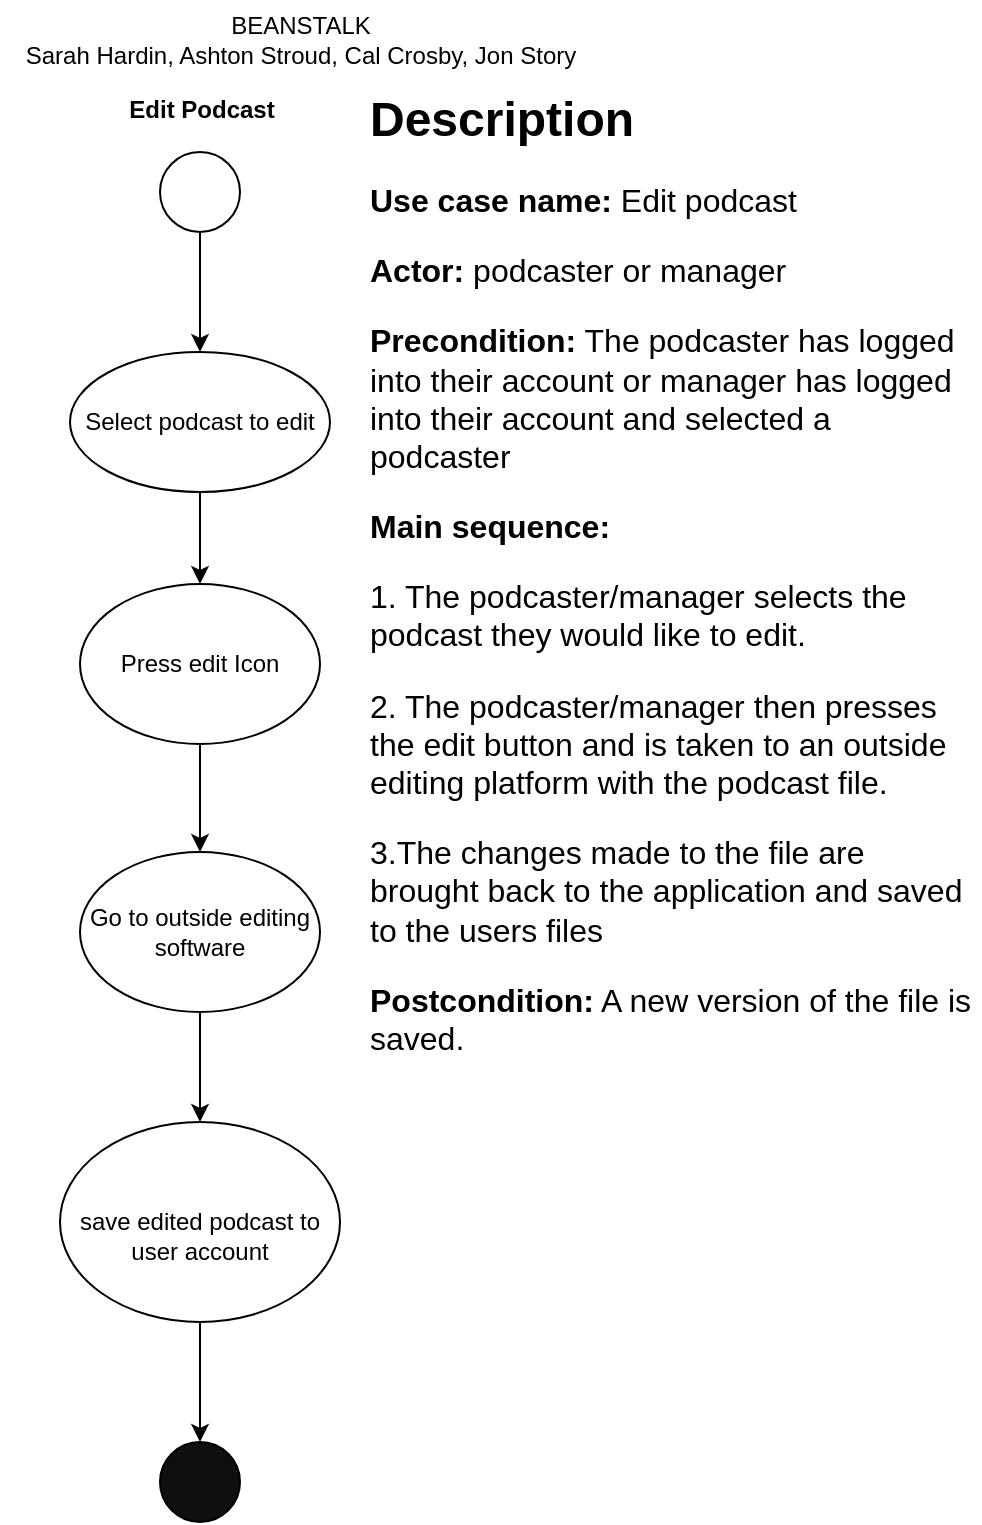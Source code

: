 <mxfile version="21.7.4" type="device">
  <diagram name="Page-1" id="wLwSyoKLnbe2JT4sdMwb">
    <mxGraphModel dx="2035" dy="1130" grid="1" gridSize="10" guides="1" tooltips="1" connect="1" arrows="1" fold="1" page="1" pageScale="1" pageWidth="850" pageHeight="1100" math="0" shadow="0">
      <root>
        <mxCell id="0" />
        <mxCell id="1" parent="0" />
        <mxCell id="oXLlJpICOgz04VFmjEHe-25" style="edgeStyle=orthogonalEdgeStyle;rounded=0;orthogonalLoop=1;jettySize=auto;html=1;exitX=0.5;exitY=1;exitDx=0;exitDy=0;" edge="1" parent="1" source="oXLlJpICOgz04VFmjEHe-26" target="oXLlJpICOgz04VFmjEHe-41">
          <mxGeometry relative="1" as="geometry" />
        </mxCell>
        <mxCell id="oXLlJpICOgz04VFmjEHe-26" value="Select podcast to edit" style="ellipse;whiteSpace=wrap;html=1;" vertex="1" parent="1">
          <mxGeometry x="265" y="280" width="130" height="70" as="geometry" />
        </mxCell>
        <mxCell id="oXLlJpICOgz04VFmjEHe-42" style="edgeStyle=orthogonalEdgeStyle;rounded=0;orthogonalLoop=1;jettySize=auto;html=1;exitX=0.5;exitY=1;exitDx=0;exitDy=0;entryX=0.5;entryY=0;entryDx=0;entryDy=0;" edge="1" parent="1" source="oXLlJpICOgz04VFmjEHe-28" target="oXLlJpICOgz04VFmjEHe-31">
          <mxGeometry relative="1" as="geometry" />
        </mxCell>
        <mxCell id="oXLlJpICOgz04VFmjEHe-28" value="Go to outside editing software" style="ellipse;whiteSpace=wrap;html=1;" vertex="1" parent="1">
          <mxGeometry x="270" y="530" width="120" height="80" as="geometry" />
        </mxCell>
        <mxCell id="oXLlJpICOgz04VFmjEHe-29" value="" style="endArrow=classic;html=1;rounded=0;exitX=0.5;exitY=1;exitDx=0;exitDy=0;entryX=0.5;entryY=0;entryDx=0;entryDy=0;" edge="1" parent="1" target="oXLlJpICOgz04VFmjEHe-26">
          <mxGeometry width="50" height="50" relative="1" as="geometry">
            <mxPoint x="330" y="220" as="sourcePoint" />
            <mxPoint x="460" y="380" as="targetPoint" />
          </mxGeometry>
        </mxCell>
        <mxCell id="oXLlJpICOgz04VFmjEHe-44" style="edgeStyle=orthogonalEdgeStyle;rounded=0;orthogonalLoop=1;jettySize=auto;html=1;exitX=0.5;exitY=1;exitDx=0;exitDy=0;entryX=0.5;entryY=0;entryDx=0;entryDy=0;" edge="1" parent="1" source="oXLlJpICOgz04VFmjEHe-31" target="oXLlJpICOgz04VFmjEHe-39">
          <mxGeometry relative="1" as="geometry" />
        </mxCell>
        <mxCell id="oXLlJpICOgz04VFmjEHe-31" value="&lt;br&gt;save edited podcast to user account" style="ellipse;whiteSpace=wrap;html=1;" vertex="1" parent="1">
          <mxGeometry x="260" y="665" width="140" height="100" as="geometry" />
        </mxCell>
        <mxCell id="oXLlJpICOgz04VFmjEHe-37" value="Edit Podcast" style="text;html=15;strokeColor=none;fillColor=none;align=center;verticalAlign=middle;whiteSpace=wrap;rounded=0;fontStyle=1" vertex="1" parent="1">
          <mxGeometry x="271" y="144" width="120" height="30" as="geometry" />
        </mxCell>
        <mxCell id="oXLlJpICOgz04VFmjEHe-38" value="" style="ellipse;whiteSpace=wrap;html=1;aspect=fixed;" vertex="1" parent="1">
          <mxGeometry x="310" y="180" width="40" height="40" as="geometry" />
        </mxCell>
        <mxCell id="oXLlJpICOgz04VFmjEHe-39" value="" style="ellipse;whiteSpace=wrap;html=1;aspect=fixed;fillColor=#0f0f0f;" vertex="1" parent="1">
          <mxGeometry x="310" y="825" width="40" height="40" as="geometry" />
        </mxCell>
        <mxCell id="oXLlJpICOgz04VFmjEHe-40" style="edgeStyle=orthogonalEdgeStyle;rounded=0;orthogonalLoop=1;jettySize=auto;html=1;exitX=0.5;exitY=1;exitDx=0;exitDy=0;entryX=0.5;entryY=0;entryDx=0;entryDy=0;" edge="1" parent="1" source="oXLlJpICOgz04VFmjEHe-41" target="oXLlJpICOgz04VFmjEHe-28">
          <mxGeometry relative="1" as="geometry" />
        </mxCell>
        <mxCell id="oXLlJpICOgz04VFmjEHe-41" value="Press edit Icon" style="ellipse;whiteSpace=wrap;html=1;" vertex="1" parent="1">
          <mxGeometry x="270" y="396" width="120" height="80" as="geometry" />
        </mxCell>
        <mxCell id="oXLlJpICOgz04VFmjEHe-45" value="&lt;h1&gt;Description&lt;/h1&gt;&lt;p style=&quot;font-size: 16px;&quot;&gt;&lt;b&gt;Use case name: &lt;/b&gt;Edit podcast&lt;/p&gt;&lt;p style=&quot;font-size: 16px;&quot;&gt;&lt;b&gt;Actor:&lt;/b&gt; podcaster or manager&lt;/p&gt;&lt;p style=&quot;font-size: 16px;&quot;&gt;&lt;b&gt;Precondition:&lt;/b&gt; The podcaster has logged into their account or manager has logged into their account and selected a podcaster&lt;/p&gt;&lt;p style=&quot;font-size: 16px;&quot;&gt;&lt;b&gt;Main sequence:&lt;/b&gt;&lt;/p&gt;&lt;p style=&quot;font-size: 16px;&quot;&gt;1. The podcaster/manager selects the podcast they would like to edit.&amp;nbsp;&lt;/p&gt;&lt;p style=&quot;font-size: 16px;&quot;&gt;2. The podcaster/manager then presses the edit button and is taken to an outside editing platform with the podcast file.&amp;nbsp;&lt;/p&gt;&lt;p style=&quot;font-size: 16px;&quot;&gt;3.The changes made to the file are brought back to the application and saved to the users files&lt;/p&gt;&lt;p style=&quot;font-size: 16px;&quot;&gt;&lt;b&gt;Postcondition:&lt;/b&gt; A new version of the file is saved.&lt;/p&gt;" style="text;html=1;strokeColor=none;fillColor=none;spacing=5;spacingTop=-20;whiteSpace=wrap;overflow=hidden;rounded=0;" vertex="1" parent="1">
          <mxGeometry x="410" y="144" width="310" height="526" as="geometry" />
        </mxCell>
        <mxCell id="oXLlJpICOgz04VFmjEHe-47" value="BEANSTALK&lt;br&gt;Sarah Hardin, Ashton Stroud, Cal Crosby, Jon Story" style="text;html=1;align=center;verticalAlign=middle;resizable=0;points=[];autosize=1;strokeColor=none;fillColor=none;" vertex="1" parent="1">
          <mxGeometry x="230" y="104" width="300" height="40" as="geometry" />
        </mxCell>
      </root>
    </mxGraphModel>
  </diagram>
</mxfile>
